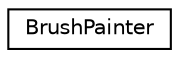 digraph G
{
  edge [fontname="Helvetica",fontsize="10",labelfontname="Helvetica",labelfontsize="10"];
  node [fontname="Helvetica",fontsize="10",shape=record];
  rankdir=LR;
  Node1 [label="BrushPainter",height=0.2,width=0.4,color="black", fillcolor="white", style="filled",URL="$d4/dc9/structBrushPainter.html"];
}

